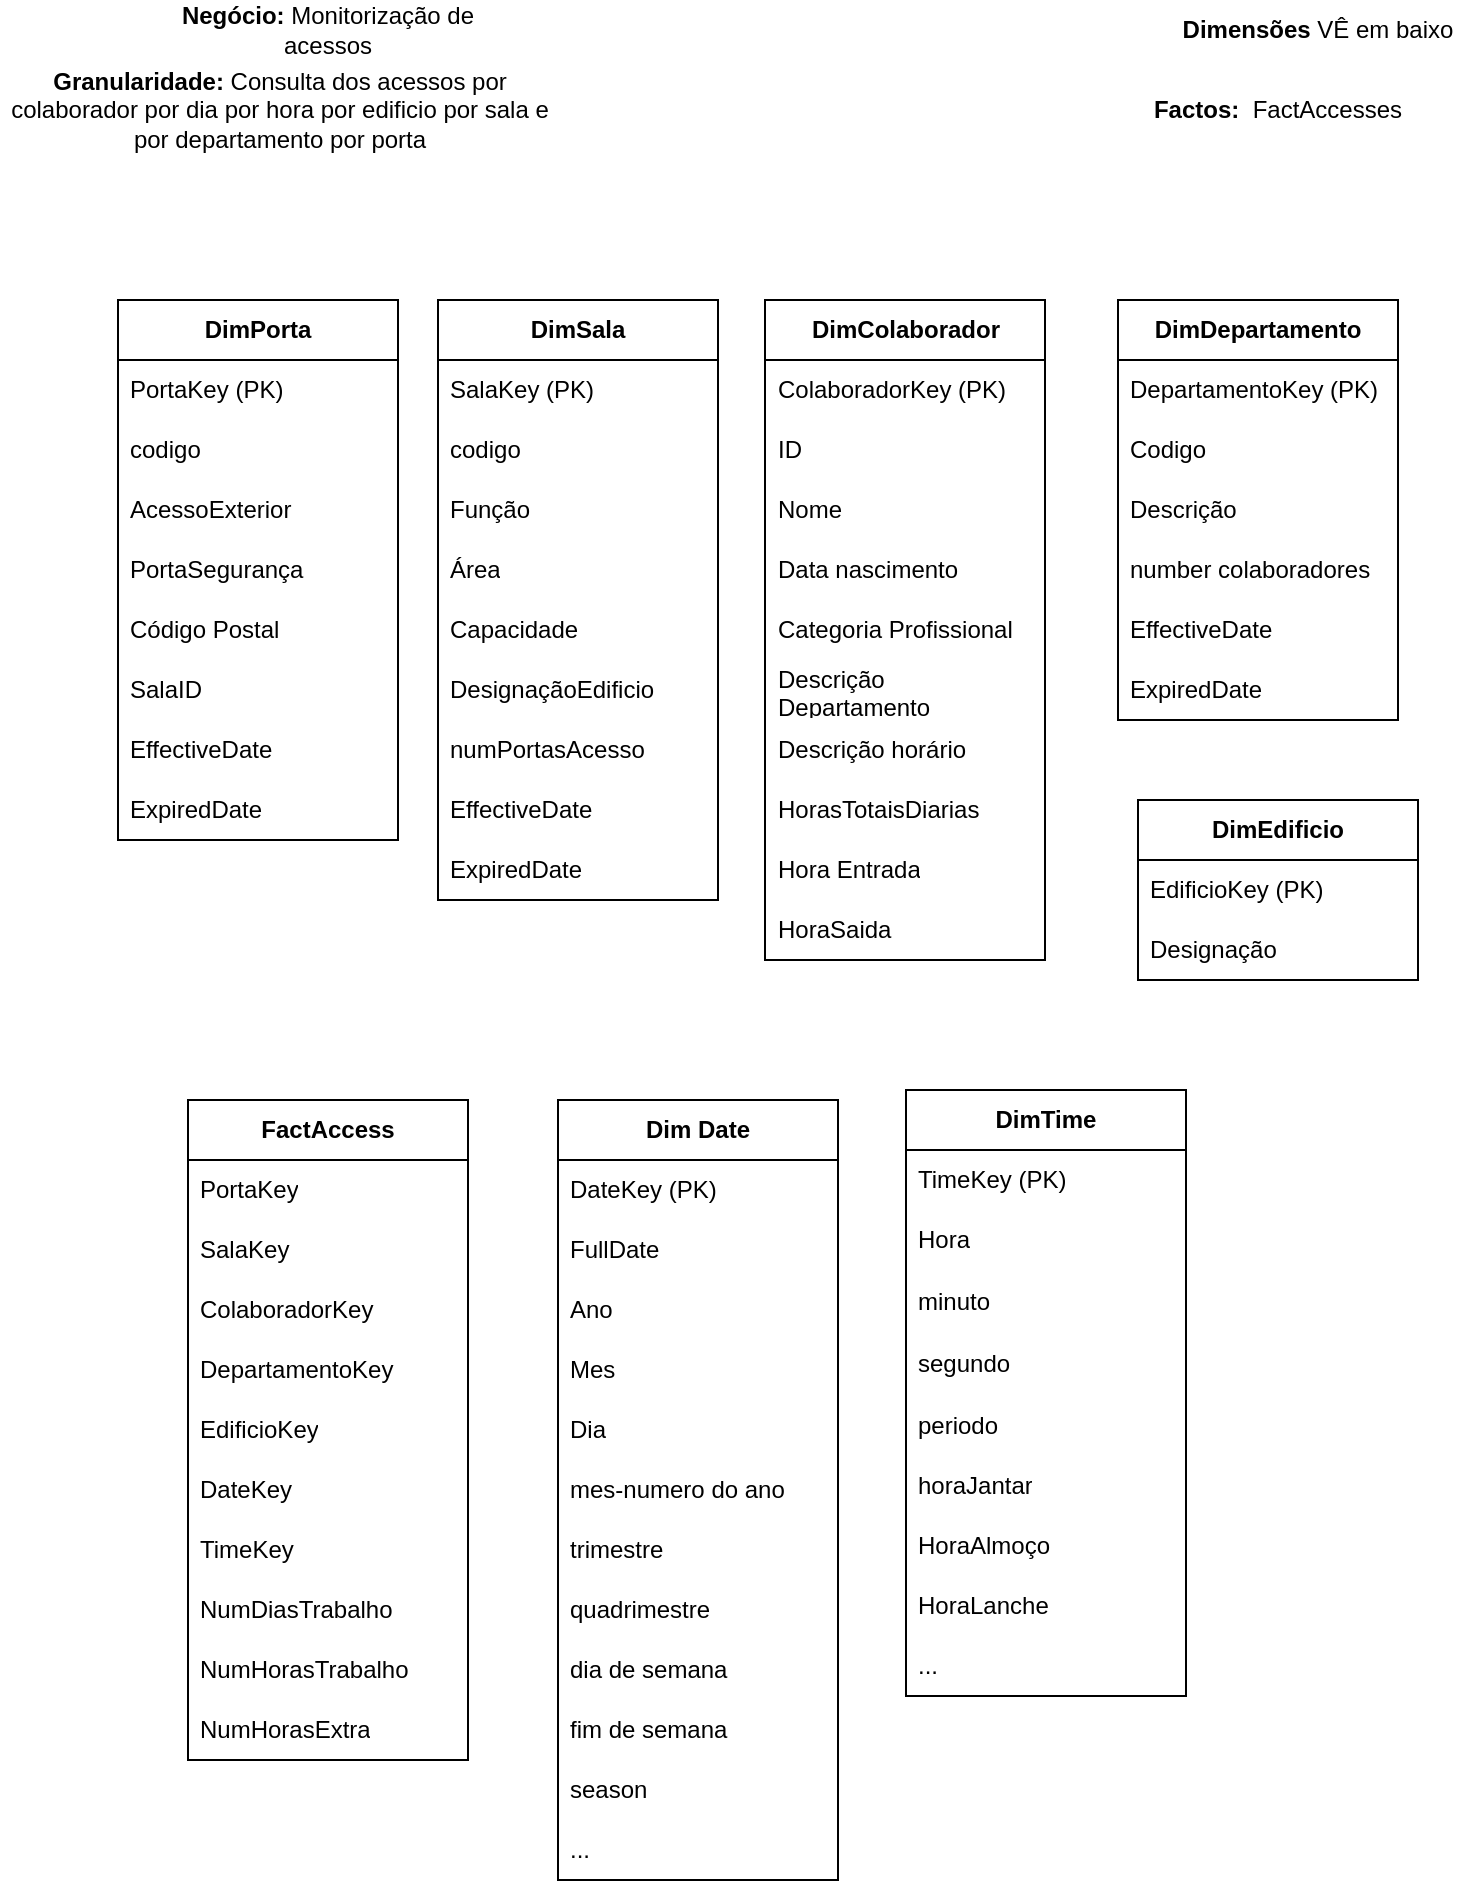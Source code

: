 <mxfile version="22.1.21" type="device">
  <diagram name="Página-1" id="fj8vZsFresX2z3RtOBZb">
    <mxGraphModel dx="1877" dy="629" grid="1" gridSize="10" guides="1" tooltips="1" connect="1" arrows="1" fold="1" page="1" pageScale="1" pageWidth="827" pageHeight="1169" math="0" shadow="0">
      <root>
        <mxCell id="0" />
        <mxCell id="1" parent="0" />
        <mxCell id="hYLoNmgQzDPES-eJmYrC-1" value="&lt;b&gt;Negócio: &lt;/b&gt;Monitorização de acessos" style="text;html=1;strokeColor=none;fillColor=none;align=center;verticalAlign=middle;whiteSpace=wrap;rounded=0;" vertex="1" parent="1">
          <mxGeometry x="30" y="40" width="190" height="30" as="geometry" />
        </mxCell>
        <mxCell id="hYLoNmgQzDPES-eJmYrC-2" value="&lt;b&gt;Granularidade: &lt;/b&gt;Consulta dos acessos por colaborador por dia por hora por edificio por sala e por departamento por porta" style="text;html=1;strokeColor=none;fillColor=none;align=center;verticalAlign=middle;whiteSpace=wrap;rounded=0;" vertex="1" parent="1">
          <mxGeometry x="-39" y="70" width="280" height="50" as="geometry" />
        </mxCell>
        <mxCell id="hYLoNmgQzDPES-eJmYrC-3" value="&lt;b&gt;Dimensões &lt;/b&gt;VÊ em baixo" style="text;html=1;strokeColor=none;fillColor=none;align=center;verticalAlign=middle;whiteSpace=wrap;rounded=0;" vertex="1" parent="1">
          <mxGeometry x="550" y="40" width="140" height="30" as="geometry" />
        </mxCell>
        <mxCell id="hYLoNmgQzDPES-eJmYrC-4" value="&lt;b&gt;Factos:&amp;nbsp; &lt;/b&gt;FactAccesses" style="text;html=1;strokeColor=none;fillColor=none;align=center;verticalAlign=middle;whiteSpace=wrap;rounded=0;" vertex="1" parent="1">
          <mxGeometry x="510" y="80" width="180" height="30" as="geometry" />
        </mxCell>
        <mxCell id="hYLoNmgQzDPES-eJmYrC-5" value="&lt;b&gt;DimPorta&lt;/b&gt;" style="swimlane;fontStyle=0;childLayout=stackLayout;horizontal=1;startSize=30;horizontalStack=0;resizeParent=1;resizeParentMax=0;resizeLast=0;collapsible=1;marginBottom=0;whiteSpace=wrap;html=1;" vertex="1" parent="1">
          <mxGeometry x="20" y="190" width="140" height="270" as="geometry" />
        </mxCell>
        <mxCell id="hYLoNmgQzDPES-eJmYrC-6" value="PortaKey (PK)" style="text;strokeColor=none;fillColor=none;align=left;verticalAlign=middle;spacingLeft=4;spacingRight=4;overflow=hidden;points=[[0,0.5],[1,0.5]];portConstraint=eastwest;rotatable=0;whiteSpace=wrap;html=1;" vertex="1" parent="hYLoNmgQzDPES-eJmYrC-5">
          <mxGeometry y="30" width="140" height="30" as="geometry" />
        </mxCell>
        <mxCell id="hYLoNmgQzDPES-eJmYrC-7" value="codigo" style="text;strokeColor=none;fillColor=none;align=left;verticalAlign=middle;spacingLeft=4;spacingRight=4;overflow=hidden;points=[[0,0.5],[1,0.5]];portConstraint=eastwest;rotatable=0;whiteSpace=wrap;html=1;" vertex="1" parent="hYLoNmgQzDPES-eJmYrC-5">
          <mxGeometry y="60" width="140" height="30" as="geometry" />
        </mxCell>
        <mxCell id="hYLoNmgQzDPES-eJmYrC-8" value="AcessoExterior" style="text;strokeColor=none;fillColor=none;align=left;verticalAlign=middle;spacingLeft=4;spacingRight=4;overflow=hidden;points=[[0,0.5],[1,0.5]];portConstraint=eastwest;rotatable=0;whiteSpace=wrap;html=1;" vertex="1" parent="hYLoNmgQzDPES-eJmYrC-5">
          <mxGeometry y="90" width="140" height="30" as="geometry" />
        </mxCell>
        <mxCell id="hYLoNmgQzDPES-eJmYrC-9" value="PortaSegurança" style="text;strokeColor=none;fillColor=none;align=left;verticalAlign=middle;spacingLeft=4;spacingRight=4;overflow=hidden;points=[[0,0.5],[1,0.5]];portConstraint=eastwest;rotatable=0;whiteSpace=wrap;html=1;" vertex="1" parent="hYLoNmgQzDPES-eJmYrC-5">
          <mxGeometry y="120" width="140" height="30" as="geometry" />
        </mxCell>
        <mxCell id="hYLoNmgQzDPES-eJmYrC-10" value="Código Postal" style="text;strokeColor=none;fillColor=none;align=left;verticalAlign=middle;spacingLeft=4;spacingRight=4;overflow=hidden;points=[[0,0.5],[1,0.5]];portConstraint=eastwest;rotatable=0;whiteSpace=wrap;html=1;" vertex="1" parent="hYLoNmgQzDPES-eJmYrC-5">
          <mxGeometry y="150" width="140" height="30" as="geometry" />
        </mxCell>
        <mxCell id="hYLoNmgQzDPES-eJmYrC-11" value="SalaID" style="text;strokeColor=none;fillColor=none;align=left;verticalAlign=middle;spacingLeft=4;spacingRight=4;overflow=hidden;points=[[0,0.5],[1,0.5]];portConstraint=eastwest;rotatable=0;whiteSpace=wrap;html=1;" vertex="1" parent="hYLoNmgQzDPES-eJmYrC-5">
          <mxGeometry y="180" width="140" height="30" as="geometry" />
        </mxCell>
        <mxCell id="hYLoNmgQzDPES-eJmYrC-15" value="EffectiveDate" style="text;strokeColor=none;fillColor=none;align=left;verticalAlign=middle;spacingLeft=4;spacingRight=4;overflow=hidden;points=[[0,0.5],[1,0.5]];portConstraint=eastwest;rotatable=0;whiteSpace=wrap;html=1;" vertex="1" parent="hYLoNmgQzDPES-eJmYrC-5">
          <mxGeometry y="210" width="140" height="30" as="geometry" />
        </mxCell>
        <mxCell id="hYLoNmgQzDPES-eJmYrC-16" value="ExpiredDate" style="text;strokeColor=none;fillColor=none;align=left;verticalAlign=middle;spacingLeft=4;spacingRight=4;overflow=hidden;points=[[0,0.5],[1,0.5]];portConstraint=eastwest;rotatable=0;whiteSpace=wrap;html=1;" vertex="1" parent="hYLoNmgQzDPES-eJmYrC-5">
          <mxGeometry y="240" width="140" height="30" as="geometry" />
        </mxCell>
        <mxCell id="hYLoNmgQzDPES-eJmYrC-17" value="&lt;b&gt;DimSala&lt;/b&gt;" style="swimlane;fontStyle=0;childLayout=stackLayout;horizontal=1;startSize=30;horizontalStack=0;resizeParent=1;resizeParentMax=0;resizeLast=0;collapsible=1;marginBottom=0;whiteSpace=wrap;html=1;" vertex="1" parent="1">
          <mxGeometry x="180" y="190" width="140" height="300" as="geometry" />
        </mxCell>
        <mxCell id="hYLoNmgQzDPES-eJmYrC-18" value="SalaKey (PK)" style="text;strokeColor=none;fillColor=none;align=left;verticalAlign=middle;spacingLeft=4;spacingRight=4;overflow=hidden;points=[[0,0.5],[1,0.5]];portConstraint=eastwest;rotatable=0;whiteSpace=wrap;html=1;" vertex="1" parent="hYLoNmgQzDPES-eJmYrC-17">
          <mxGeometry y="30" width="140" height="30" as="geometry" />
        </mxCell>
        <mxCell id="hYLoNmgQzDPES-eJmYrC-19" value="codigo" style="text;strokeColor=none;fillColor=none;align=left;verticalAlign=middle;spacingLeft=4;spacingRight=4;overflow=hidden;points=[[0,0.5],[1,0.5]];portConstraint=eastwest;rotatable=0;whiteSpace=wrap;html=1;" vertex="1" parent="hYLoNmgQzDPES-eJmYrC-17">
          <mxGeometry y="60" width="140" height="30" as="geometry" />
        </mxCell>
        <mxCell id="hYLoNmgQzDPES-eJmYrC-20" value="Função" style="text;strokeColor=none;fillColor=none;align=left;verticalAlign=middle;spacingLeft=4;spacingRight=4;overflow=hidden;points=[[0,0.5],[1,0.5]];portConstraint=eastwest;rotatable=0;whiteSpace=wrap;html=1;" vertex="1" parent="hYLoNmgQzDPES-eJmYrC-17">
          <mxGeometry y="90" width="140" height="30" as="geometry" />
        </mxCell>
        <mxCell id="hYLoNmgQzDPES-eJmYrC-21" value="Área" style="text;strokeColor=none;fillColor=none;align=left;verticalAlign=middle;spacingLeft=4;spacingRight=4;overflow=hidden;points=[[0,0.5],[1,0.5]];portConstraint=eastwest;rotatable=0;whiteSpace=wrap;html=1;" vertex="1" parent="hYLoNmgQzDPES-eJmYrC-17">
          <mxGeometry y="120" width="140" height="30" as="geometry" />
        </mxCell>
        <mxCell id="hYLoNmgQzDPES-eJmYrC-22" value="Capacidade" style="text;strokeColor=none;fillColor=none;align=left;verticalAlign=middle;spacingLeft=4;spacingRight=4;overflow=hidden;points=[[0,0.5],[1,0.5]];portConstraint=eastwest;rotatable=0;whiteSpace=wrap;html=1;" vertex="1" parent="hYLoNmgQzDPES-eJmYrC-17">
          <mxGeometry y="150" width="140" height="30" as="geometry" />
        </mxCell>
        <mxCell id="hYLoNmgQzDPES-eJmYrC-23" value="DesignaçãoEdificio" style="text;strokeColor=none;fillColor=none;align=left;verticalAlign=middle;spacingLeft=4;spacingRight=4;overflow=hidden;points=[[0,0.5],[1,0.5]];portConstraint=eastwest;rotatable=0;whiteSpace=wrap;html=1;" vertex="1" parent="hYLoNmgQzDPES-eJmYrC-17">
          <mxGeometry y="180" width="140" height="30" as="geometry" />
        </mxCell>
        <mxCell id="hYLoNmgQzDPES-eJmYrC-24" value="numPortasAcesso" style="text;strokeColor=none;fillColor=none;align=left;verticalAlign=middle;spacingLeft=4;spacingRight=4;overflow=hidden;points=[[0,0.5],[1,0.5]];portConstraint=eastwest;rotatable=0;whiteSpace=wrap;html=1;" vertex="1" parent="hYLoNmgQzDPES-eJmYrC-17">
          <mxGeometry y="210" width="140" height="30" as="geometry" />
        </mxCell>
        <mxCell id="hYLoNmgQzDPES-eJmYrC-25" value="EffectiveDate" style="text;strokeColor=none;fillColor=none;align=left;verticalAlign=middle;spacingLeft=4;spacingRight=4;overflow=hidden;points=[[0,0.5],[1,0.5]];portConstraint=eastwest;rotatable=0;whiteSpace=wrap;html=1;" vertex="1" parent="hYLoNmgQzDPES-eJmYrC-17">
          <mxGeometry y="240" width="140" height="30" as="geometry" />
        </mxCell>
        <mxCell id="hYLoNmgQzDPES-eJmYrC-26" value="ExpiredDate" style="text;strokeColor=none;fillColor=none;align=left;verticalAlign=middle;spacingLeft=4;spacingRight=4;overflow=hidden;points=[[0,0.5],[1,0.5]];portConstraint=eastwest;rotatable=0;whiteSpace=wrap;html=1;" vertex="1" parent="hYLoNmgQzDPES-eJmYrC-17">
          <mxGeometry y="270" width="140" height="30" as="geometry" />
        </mxCell>
        <mxCell id="hYLoNmgQzDPES-eJmYrC-27" value="&lt;b&gt;DimColaborador&lt;/b&gt;" style="swimlane;fontStyle=0;childLayout=stackLayout;horizontal=1;startSize=30;horizontalStack=0;resizeParent=1;resizeParentMax=0;resizeLast=0;collapsible=1;marginBottom=0;whiteSpace=wrap;html=1;" vertex="1" parent="1">
          <mxGeometry x="343.5" y="190" width="140" height="330" as="geometry" />
        </mxCell>
        <mxCell id="hYLoNmgQzDPES-eJmYrC-28" value="ColaboradorKey (PK)" style="text;strokeColor=none;fillColor=none;align=left;verticalAlign=middle;spacingLeft=4;spacingRight=4;overflow=hidden;points=[[0,0.5],[1,0.5]];portConstraint=eastwest;rotatable=0;whiteSpace=wrap;html=1;" vertex="1" parent="hYLoNmgQzDPES-eJmYrC-27">
          <mxGeometry y="30" width="140" height="30" as="geometry" />
        </mxCell>
        <mxCell id="hYLoNmgQzDPES-eJmYrC-29" value="ID" style="text;strokeColor=none;fillColor=none;align=left;verticalAlign=middle;spacingLeft=4;spacingRight=4;overflow=hidden;points=[[0,0.5],[1,0.5]];portConstraint=eastwest;rotatable=0;whiteSpace=wrap;html=1;" vertex="1" parent="hYLoNmgQzDPES-eJmYrC-27">
          <mxGeometry y="60" width="140" height="30" as="geometry" />
        </mxCell>
        <mxCell id="hYLoNmgQzDPES-eJmYrC-30" value="Nome" style="text;strokeColor=none;fillColor=none;align=left;verticalAlign=middle;spacingLeft=4;spacingRight=4;overflow=hidden;points=[[0,0.5],[1,0.5]];portConstraint=eastwest;rotatable=0;whiteSpace=wrap;html=1;" vertex="1" parent="hYLoNmgQzDPES-eJmYrC-27">
          <mxGeometry y="90" width="140" height="30" as="geometry" />
        </mxCell>
        <mxCell id="hYLoNmgQzDPES-eJmYrC-31" value="Data nascimento" style="text;strokeColor=none;fillColor=none;align=left;verticalAlign=middle;spacingLeft=4;spacingRight=4;overflow=hidden;points=[[0,0.5],[1,0.5]];portConstraint=eastwest;rotatable=0;whiteSpace=wrap;html=1;" vertex="1" parent="hYLoNmgQzDPES-eJmYrC-27">
          <mxGeometry y="120" width="140" height="30" as="geometry" />
        </mxCell>
        <mxCell id="hYLoNmgQzDPES-eJmYrC-32" value="Categoria Profissional" style="text;strokeColor=none;fillColor=none;align=left;verticalAlign=middle;spacingLeft=4;spacingRight=4;overflow=hidden;points=[[0,0.5],[1,0.5]];portConstraint=eastwest;rotatable=0;whiteSpace=wrap;html=1;" vertex="1" parent="hYLoNmgQzDPES-eJmYrC-27">
          <mxGeometry y="150" width="140" height="30" as="geometry" />
        </mxCell>
        <mxCell id="hYLoNmgQzDPES-eJmYrC-33" value="Descrição Departamento" style="text;strokeColor=none;fillColor=none;align=left;verticalAlign=middle;spacingLeft=4;spacingRight=4;overflow=hidden;points=[[0,0.5],[1,0.5]];portConstraint=eastwest;rotatable=0;whiteSpace=wrap;html=1;" vertex="1" parent="hYLoNmgQzDPES-eJmYrC-27">
          <mxGeometry y="180" width="140" height="30" as="geometry" />
        </mxCell>
        <mxCell id="hYLoNmgQzDPES-eJmYrC-34" value="Descrição horário" style="text;strokeColor=none;fillColor=none;align=left;verticalAlign=middle;spacingLeft=4;spacingRight=4;overflow=hidden;points=[[0,0.5],[1,0.5]];portConstraint=eastwest;rotatable=0;whiteSpace=wrap;html=1;" vertex="1" parent="hYLoNmgQzDPES-eJmYrC-27">
          <mxGeometry y="210" width="140" height="30" as="geometry" />
        </mxCell>
        <mxCell id="hYLoNmgQzDPES-eJmYrC-86" value="HorasTotaisDiarias" style="text;strokeColor=none;fillColor=none;align=left;verticalAlign=middle;spacingLeft=4;spacingRight=4;overflow=hidden;points=[[0,0.5],[1,0.5]];portConstraint=eastwest;rotatable=0;whiteSpace=wrap;html=1;" vertex="1" parent="hYLoNmgQzDPES-eJmYrC-27">
          <mxGeometry y="240" width="140" height="30" as="geometry" />
        </mxCell>
        <mxCell id="hYLoNmgQzDPES-eJmYrC-87" value="Hora Entrada" style="text;strokeColor=none;fillColor=none;align=left;verticalAlign=middle;spacingLeft=4;spacingRight=4;overflow=hidden;points=[[0,0.5],[1,0.5]];portConstraint=eastwest;rotatable=0;whiteSpace=wrap;html=1;" vertex="1" parent="hYLoNmgQzDPES-eJmYrC-27">
          <mxGeometry y="270" width="140" height="30" as="geometry" />
        </mxCell>
        <mxCell id="hYLoNmgQzDPES-eJmYrC-88" value="HoraSaida" style="text;strokeColor=none;fillColor=none;align=left;verticalAlign=middle;spacingLeft=4;spacingRight=4;overflow=hidden;points=[[0,0.5],[1,0.5]];portConstraint=eastwest;rotatable=0;whiteSpace=wrap;html=1;" vertex="1" parent="hYLoNmgQzDPES-eJmYrC-27">
          <mxGeometry y="300" width="140" height="30" as="geometry" />
        </mxCell>
        <mxCell id="hYLoNmgQzDPES-eJmYrC-45" value="&lt;b&gt;FactAccess&lt;/b&gt;" style="swimlane;fontStyle=0;childLayout=stackLayout;horizontal=1;startSize=30;horizontalStack=0;resizeParent=1;resizeParentMax=0;resizeLast=0;collapsible=1;marginBottom=0;whiteSpace=wrap;html=1;" vertex="1" parent="1">
          <mxGeometry x="55" y="590" width="140" height="330" as="geometry" />
        </mxCell>
        <mxCell id="hYLoNmgQzDPES-eJmYrC-46" value="PortaKey" style="text;strokeColor=none;fillColor=none;align=left;verticalAlign=middle;spacingLeft=4;spacingRight=4;overflow=hidden;points=[[0,0.5],[1,0.5]];portConstraint=eastwest;rotatable=0;whiteSpace=wrap;html=1;" vertex="1" parent="hYLoNmgQzDPES-eJmYrC-45">
          <mxGeometry y="30" width="140" height="30" as="geometry" />
        </mxCell>
        <mxCell id="hYLoNmgQzDPES-eJmYrC-106" value="SalaKey" style="text;strokeColor=none;fillColor=none;align=left;verticalAlign=middle;spacingLeft=4;spacingRight=4;overflow=hidden;points=[[0,0.5],[1,0.5]];portConstraint=eastwest;rotatable=0;whiteSpace=wrap;html=1;" vertex="1" parent="hYLoNmgQzDPES-eJmYrC-45">
          <mxGeometry y="60" width="140" height="30" as="geometry" />
        </mxCell>
        <mxCell id="hYLoNmgQzDPES-eJmYrC-107" value="ColaboradorKey" style="text;strokeColor=none;fillColor=none;align=left;verticalAlign=middle;spacingLeft=4;spacingRight=4;overflow=hidden;points=[[0,0.5],[1,0.5]];portConstraint=eastwest;rotatable=0;whiteSpace=wrap;html=1;" vertex="1" parent="hYLoNmgQzDPES-eJmYrC-45">
          <mxGeometry y="90" width="140" height="30" as="geometry" />
        </mxCell>
        <mxCell id="hYLoNmgQzDPES-eJmYrC-108" value="DepartamentoKey" style="text;strokeColor=none;fillColor=none;align=left;verticalAlign=middle;spacingLeft=4;spacingRight=4;overflow=hidden;points=[[0,0.5],[1,0.5]];portConstraint=eastwest;rotatable=0;whiteSpace=wrap;html=1;" vertex="1" parent="hYLoNmgQzDPES-eJmYrC-45">
          <mxGeometry y="120" width="140" height="30" as="geometry" />
        </mxCell>
        <mxCell id="hYLoNmgQzDPES-eJmYrC-109" value="EdificioKey" style="text;strokeColor=none;fillColor=none;align=left;verticalAlign=middle;spacingLeft=4;spacingRight=4;overflow=hidden;points=[[0,0.5],[1,0.5]];portConstraint=eastwest;rotatable=0;whiteSpace=wrap;html=1;" vertex="1" parent="hYLoNmgQzDPES-eJmYrC-45">
          <mxGeometry y="150" width="140" height="30" as="geometry" />
        </mxCell>
        <mxCell id="hYLoNmgQzDPES-eJmYrC-51" value="DateKey&amp;nbsp;" style="text;strokeColor=none;fillColor=none;align=left;verticalAlign=middle;spacingLeft=4;spacingRight=4;overflow=hidden;points=[[0,0.5],[1,0.5]];portConstraint=eastwest;rotatable=0;whiteSpace=wrap;html=1;" vertex="1" parent="hYLoNmgQzDPES-eJmYrC-45">
          <mxGeometry y="180" width="140" height="30" as="geometry" />
        </mxCell>
        <mxCell id="hYLoNmgQzDPES-eJmYrC-53" value="TimeKey" style="text;strokeColor=none;fillColor=none;align=left;verticalAlign=middle;spacingLeft=4;spacingRight=4;overflow=hidden;points=[[0,0.5],[1,0.5]];portConstraint=eastwest;rotatable=0;whiteSpace=wrap;html=1;" vertex="1" parent="hYLoNmgQzDPES-eJmYrC-45">
          <mxGeometry y="210" width="140" height="30" as="geometry" />
        </mxCell>
        <mxCell id="hYLoNmgQzDPES-eJmYrC-112" value="NumDiasTrabalho" style="text;strokeColor=none;fillColor=none;align=left;verticalAlign=middle;spacingLeft=4;spacingRight=4;overflow=hidden;points=[[0,0.5],[1,0.5]];portConstraint=eastwest;rotatable=0;whiteSpace=wrap;html=1;" vertex="1" parent="hYLoNmgQzDPES-eJmYrC-45">
          <mxGeometry y="240" width="140" height="30" as="geometry" />
        </mxCell>
        <mxCell id="hYLoNmgQzDPES-eJmYrC-113" value="NumHorasTrabalho" style="text;strokeColor=none;fillColor=none;align=left;verticalAlign=middle;spacingLeft=4;spacingRight=4;overflow=hidden;points=[[0,0.5],[1,0.5]];portConstraint=eastwest;rotatable=0;whiteSpace=wrap;html=1;" vertex="1" parent="hYLoNmgQzDPES-eJmYrC-45">
          <mxGeometry y="270" width="140" height="30" as="geometry" />
        </mxCell>
        <mxCell id="hYLoNmgQzDPES-eJmYrC-114" value="NumHorasExtra" style="text;strokeColor=none;fillColor=none;align=left;verticalAlign=middle;spacingLeft=4;spacingRight=4;overflow=hidden;points=[[0,0.5],[1,0.5]];portConstraint=eastwest;rotatable=0;whiteSpace=wrap;html=1;" vertex="1" parent="hYLoNmgQzDPES-eJmYrC-45">
          <mxGeometry y="300" width="140" height="30" as="geometry" />
        </mxCell>
        <mxCell id="hYLoNmgQzDPES-eJmYrC-63" value="&lt;b&gt;DimTime&lt;/b&gt;" style="swimlane;fontStyle=0;childLayout=stackLayout;horizontal=1;startSize=30;horizontalStack=0;resizeParent=1;resizeParentMax=0;resizeLast=0;collapsible=1;marginBottom=0;whiteSpace=wrap;html=1;" vertex="1" parent="1">
          <mxGeometry x="414" y="585" width="140" height="303" as="geometry" />
        </mxCell>
        <mxCell id="hYLoNmgQzDPES-eJmYrC-64" value="TimeKey (PK)" style="text;strokeColor=none;fillColor=none;align=left;verticalAlign=middle;spacingLeft=4;spacingRight=4;overflow=hidden;points=[[0,0.5],[1,0.5]];portConstraint=eastwest;rotatable=0;whiteSpace=wrap;html=1;" vertex="1" parent="hYLoNmgQzDPES-eJmYrC-63">
          <mxGeometry y="30" width="140" height="30" as="geometry" />
        </mxCell>
        <mxCell id="hYLoNmgQzDPES-eJmYrC-65" value="Hora" style="text;strokeColor=none;fillColor=none;align=left;verticalAlign=middle;spacingLeft=4;spacingRight=4;overflow=hidden;points=[[0,0.5],[1,0.5]];portConstraint=eastwest;rotatable=0;whiteSpace=wrap;html=1;" vertex="1" parent="hYLoNmgQzDPES-eJmYrC-63">
          <mxGeometry y="60" width="140" height="30" as="geometry" />
        </mxCell>
        <mxCell id="hYLoNmgQzDPES-eJmYrC-66" value="minuto" style="text;strokeColor=none;fillColor=none;align=left;verticalAlign=middle;spacingLeft=4;spacingRight=4;overflow=hidden;points=[[0,0.5],[1,0.5]];portConstraint=eastwest;rotatable=0;whiteSpace=wrap;html=1;" vertex="1" parent="hYLoNmgQzDPES-eJmYrC-63">
          <mxGeometry y="90" width="140" height="31" as="geometry" />
        </mxCell>
        <mxCell id="hYLoNmgQzDPES-eJmYrC-67" value="segundo" style="text;strokeColor=none;fillColor=none;align=left;verticalAlign=middle;spacingLeft=4;spacingRight=4;overflow=hidden;points=[[0,0.5],[1,0.5]];portConstraint=eastwest;rotatable=0;whiteSpace=wrap;html=1;" vertex="1" parent="hYLoNmgQzDPES-eJmYrC-63">
          <mxGeometry y="121" width="140" height="31" as="geometry" />
        </mxCell>
        <mxCell id="hYLoNmgQzDPES-eJmYrC-68" value="periodo" style="text;strokeColor=none;fillColor=none;align=left;verticalAlign=middle;spacingLeft=4;spacingRight=4;overflow=hidden;points=[[0,0.5],[1,0.5]];portConstraint=eastwest;rotatable=0;whiteSpace=wrap;html=1;" vertex="1" parent="hYLoNmgQzDPES-eJmYrC-63">
          <mxGeometry y="152" width="140" height="31" as="geometry" />
        </mxCell>
        <mxCell id="hYLoNmgQzDPES-eJmYrC-69" value="horaJantar" style="text;strokeColor=none;fillColor=none;align=left;verticalAlign=middle;spacingLeft=4;spacingRight=4;overflow=hidden;points=[[0,0.5],[1,0.5]];portConstraint=eastwest;rotatable=0;whiteSpace=wrap;html=1;" vertex="1" parent="hYLoNmgQzDPES-eJmYrC-63">
          <mxGeometry y="183" width="140" height="30" as="geometry" />
        </mxCell>
        <mxCell id="hYLoNmgQzDPES-eJmYrC-70" value="HoraAlmoço" style="text;strokeColor=none;fillColor=none;align=left;verticalAlign=middle;spacingLeft=4;spacingRight=4;overflow=hidden;points=[[0,0.5],[1,0.5]];portConstraint=eastwest;rotatable=0;whiteSpace=wrap;html=1;" vertex="1" parent="hYLoNmgQzDPES-eJmYrC-63">
          <mxGeometry y="213" width="140" height="30" as="geometry" />
        </mxCell>
        <mxCell id="hYLoNmgQzDPES-eJmYrC-71" value="HoraLanche" style="text;strokeColor=none;fillColor=none;align=left;verticalAlign=middle;spacingLeft=4;spacingRight=4;overflow=hidden;points=[[0,0.5],[1,0.5]];portConstraint=eastwest;rotatable=0;whiteSpace=wrap;html=1;" vertex="1" parent="hYLoNmgQzDPES-eJmYrC-63">
          <mxGeometry y="243" width="140" height="30" as="geometry" />
        </mxCell>
        <mxCell id="hYLoNmgQzDPES-eJmYrC-72" value="..." style="text;strokeColor=none;fillColor=none;align=left;verticalAlign=middle;spacingLeft=4;spacingRight=4;overflow=hidden;points=[[0,0.5],[1,0.5]];portConstraint=eastwest;rotatable=0;whiteSpace=wrap;html=1;" vertex="1" parent="hYLoNmgQzDPES-eJmYrC-63">
          <mxGeometry y="273" width="140" height="30" as="geometry" />
        </mxCell>
        <mxCell id="hYLoNmgQzDPES-eJmYrC-73" value="&lt;b&gt;Dim Date&lt;/b&gt;" style="swimlane;fontStyle=0;childLayout=stackLayout;horizontal=1;startSize=30;horizontalStack=0;resizeParent=1;resizeParentMax=0;resizeLast=0;collapsible=1;marginBottom=0;whiteSpace=wrap;html=1;" vertex="1" parent="1">
          <mxGeometry x="240" y="590" width="140" height="390" as="geometry" />
        </mxCell>
        <mxCell id="hYLoNmgQzDPES-eJmYrC-74" value="DateKey (PK)" style="text;strokeColor=none;fillColor=none;align=left;verticalAlign=middle;spacingLeft=4;spacingRight=4;overflow=hidden;points=[[0,0.5],[1,0.5]];portConstraint=eastwest;rotatable=0;whiteSpace=wrap;html=1;" vertex="1" parent="hYLoNmgQzDPES-eJmYrC-73">
          <mxGeometry y="30" width="140" height="30" as="geometry" />
        </mxCell>
        <mxCell id="hYLoNmgQzDPES-eJmYrC-75" value="FullDate" style="text;strokeColor=none;fillColor=none;align=left;verticalAlign=middle;spacingLeft=4;spacingRight=4;overflow=hidden;points=[[0,0.5],[1,0.5]];portConstraint=eastwest;rotatable=0;whiteSpace=wrap;html=1;" vertex="1" parent="hYLoNmgQzDPES-eJmYrC-73">
          <mxGeometry y="60" width="140" height="30" as="geometry" />
        </mxCell>
        <mxCell id="hYLoNmgQzDPES-eJmYrC-76" value="Ano" style="text;strokeColor=none;fillColor=none;align=left;verticalAlign=middle;spacingLeft=4;spacingRight=4;overflow=hidden;points=[[0,0.5],[1,0.5]];portConstraint=eastwest;rotatable=0;whiteSpace=wrap;html=1;" vertex="1" parent="hYLoNmgQzDPES-eJmYrC-73">
          <mxGeometry y="90" width="140" height="30" as="geometry" />
        </mxCell>
        <mxCell id="hYLoNmgQzDPES-eJmYrC-77" value="Mes" style="text;strokeColor=none;fillColor=none;align=left;verticalAlign=middle;spacingLeft=4;spacingRight=4;overflow=hidden;points=[[0,0.5],[1,0.5]];portConstraint=eastwest;rotatable=0;whiteSpace=wrap;html=1;" vertex="1" parent="hYLoNmgQzDPES-eJmYrC-73">
          <mxGeometry y="120" width="140" height="30" as="geometry" />
        </mxCell>
        <mxCell id="hYLoNmgQzDPES-eJmYrC-78" value="Dia" style="text;strokeColor=none;fillColor=none;align=left;verticalAlign=middle;spacingLeft=4;spacingRight=4;overflow=hidden;points=[[0,0.5],[1,0.5]];portConstraint=eastwest;rotatable=0;whiteSpace=wrap;html=1;" vertex="1" parent="hYLoNmgQzDPES-eJmYrC-73">
          <mxGeometry y="150" width="140" height="30" as="geometry" />
        </mxCell>
        <mxCell id="hYLoNmgQzDPES-eJmYrC-79" value="mes-numero do ano" style="text;strokeColor=none;fillColor=none;align=left;verticalAlign=middle;spacingLeft=4;spacingRight=4;overflow=hidden;points=[[0,0.5],[1,0.5]];portConstraint=eastwest;rotatable=0;whiteSpace=wrap;html=1;" vertex="1" parent="hYLoNmgQzDPES-eJmYrC-73">
          <mxGeometry y="180" width="140" height="30" as="geometry" />
        </mxCell>
        <mxCell id="hYLoNmgQzDPES-eJmYrC-80" value="trimestre" style="text;strokeColor=none;fillColor=none;align=left;verticalAlign=middle;spacingLeft=4;spacingRight=4;overflow=hidden;points=[[0,0.5],[1,0.5]];portConstraint=eastwest;rotatable=0;whiteSpace=wrap;html=1;" vertex="1" parent="hYLoNmgQzDPES-eJmYrC-73">
          <mxGeometry y="210" width="140" height="30" as="geometry" />
        </mxCell>
        <mxCell id="hYLoNmgQzDPES-eJmYrC-81" value="quadrimestre" style="text;strokeColor=none;fillColor=none;align=left;verticalAlign=middle;spacingLeft=4;spacingRight=4;overflow=hidden;points=[[0,0.5],[1,0.5]];portConstraint=eastwest;rotatable=0;whiteSpace=wrap;html=1;" vertex="1" parent="hYLoNmgQzDPES-eJmYrC-73">
          <mxGeometry y="240" width="140" height="30" as="geometry" />
        </mxCell>
        <mxCell id="hYLoNmgQzDPES-eJmYrC-82" value="dia de semana" style="text;strokeColor=none;fillColor=none;align=left;verticalAlign=middle;spacingLeft=4;spacingRight=4;overflow=hidden;points=[[0,0.5],[1,0.5]];portConstraint=eastwest;rotatable=0;whiteSpace=wrap;html=1;" vertex="1" parent="hYLoNmgQzDPES-eJmYrC-73">
          <mxGeometry y="270" width="140" height="30" as="geometry" />
        </mxCell>
        <mxCell id="hYLoNmgQzDPES-eJmYrC-83" value="fim de semana" style="text;strokeColor=none;fillColor=none;align=left;verticalAlign=middle;spacingLeft=4;spacingRight=4;overflow=hidden;points=[[0,0.5],[1,0.5]];portConstraint=eastwest;rotatable=0;whiteSpace=wrap;html=1;" vertex="1" parent="hYLoNmgQzDPES-eJmYrC-73">
          <mxGeometry y="300" width="140" height="30" as="geometry" />
        </mxCell>
        <mxCell id="hYLoNmgQzDPES-eJmYrC-84" value="season" style="text;strokeColor=none;fillColor=none;align=left;verticalAlign=middle;spacingLeft=4;spacingRight=4;overflow=hidden;points=[[0,0.5],[1,0.5]];portConstraint=eastwest;rotatable=0;whiteSpace=wrap;html=1;" vertex="1" parent="hYLoNmgQzDPES-eJmYrC-73">
          <mxGeometry y="330" width="140" height="30" as="geometry" />
        </mxCell>
        <mxCell id="hYLoNmgQzDPES-eJmYrC-85" value="..." style="text;strokeColor=none;fillColor=none;align=left;verticalAlign=middle;spacingLeft=4;spacingRight=4;overflow=hidden;points=[[0,0.5],[1,0.5]];portConstraint=eastwest;rotatable=0;whiteSpace=wrap;html=1;" vertex="1" parent="hYLoNmgQzDPES-eJmYrC-73">
          <mxGeometry y="360" width="140" height="30" as="geometry" />
        </mxCell>
        <mxCell id="hYLoNmgQzDPES-eJmYrC-89" value="&lt;b&gt;DimDepartamento&lt;/b&gt;" style="swimlane;fontStyle=0;childLayout=stackLayout;horizontal=1;startSize=30;horizontalStack=0;resizeParent=1;resizeParentMax=0;resizeLast=0;collapsible=1;marginBottom=0;whiteSpace=wrap;html=1;" vertex="1" parent="1">
          <mxGeometry x="520" y="190" width="140" height="210" as="geometry" />
        </mxCell>
        <mxCell id="hYLoNmgQzDPES-eJmYrC-90" value="DepartamentoKey (PK)" style="text;strokeColor=none;fillColor=none;align=left;verticalAlign=middle;spacingLeft=4;spacingRight=4;overflow=hidden;points=[[0,0.5],[1,0.5]];portConstraint=eastwest;rotatable=0;whiteSpace=wrap;html=1;" vertex="1" parent="hYLoNmgQzDPES-eJmYrC-89">
          <mxGeometry y="30" width="140" height="30" as="geometry" />
        </mxCell>
        <mxCell id="hYLoNmgQzDPES-eJmYrC-91" value="Codigo" style="text;strokeColor=none;fillColor=none;align=left;verticalAlign=middle;spacingLeft=4;spacingRight=4;overflow=hidden;points=[[0,0.5],[1,0.5]];portConstraint=eastwest;rotatable=0;whiteSpace=wrap;html=1;" vertex="1" parent="hYLoNmgQzDPES-eJmYrC-89">
          <mxGeometry y="60" width="140" height="30" as="geometry" />
        </mxCell>
        <mxCell id="hYLoNmgQzDPES-eJmYrC-92" value="Descrição" style="text;strokeColor=none;fillColor=none;align=left;verticalAlign=middle;spacingLeft=4;spacingRight=4;overflow=hidden;points=[[0,0.5],[1,0.5]];portConstraint=eastwest;rotatable=0;whiteSpace=wrap;html=1;" vertex="1" parent="hYLoNmgQzDPES-eJmYrC-89">
          <mxGeometry y="90" width="140" height="30" as="geometry" />
        </mxCell>
        <mxCell id="hYLoNmgQzDPES-eJmYrC-93" value="number colaboradores" style="text;strokeColor=none;fillColor=none;align=left;verticalAlign=middle;spacingLeft=4;spacingRight=4;overflow=hidden;points=[[0,0.5],[1,0.5]];portConstraint=eastwest;rotatable=0;whiteSpace=wrap;html=1;" vertex="1" parent="hYLoNmgQzDPES-eJmYrC-89">
          <mxGeometry y="120" width="140" height="30" as="geometry" />
        </mxCell>
        <mxCell id="hYLoNmgQzDPES-eJmYrC-97" value="EffectiveDate" style="text;strokeColor=none;fillColor=none;align=left;verticalAlign=middle;spacingLeft=4;spacingRight=4;overflow=hidden;points=[[0,0.5],[1,0.5]];portConstraint=eastwest;rotatable=0;whiteSpace=wrap;html=1;" vertex="1" parent="hYLoNmgQzDPES-eJmYrC-89">
          <mxGeometry y="150" width="140" height="30" as="geometry" />
        </mxCell>
        <mxCell id="hYLoNmgQzDPES-eJmYrC-98" value="ExpiredDate" style="text;strokeColor=none;fillColor=none;align=left;verticalAlign=middle;spacingLeft=4;spacingRight=4;overflow=hidden;points=[[0,0.5],[1,0.5]];portConstraint=eastwest;rotatable=0;whiteSpace=wrap;html=1;" vertex="1" parent="hYLoNmgQzDPES-eJmYrC-89">
          <mxGeometry y="180" width="140" height="30" as="geometry" />
        </mxCell>
        <mxCell id="hYLoNmgQzDPES-eJmYrC-99" value="&lt;b&gt;DimEdificio&lt;/b&gt;" style="swimlane;fontStyle=0;childLayout=stackLayout;horizontal=1;startSize=30;horizontalStack=0;resizeParent=1;resizeParentMax=0;resizeLast=0;collapsible=1;marginBottom=0;whiteSpace=wrap;html=1;" vertex="1" parent="1">
          <mxGeometry x="530" y="440" width="140" height="90" as="geometry" />
        </mxCell>
        <mxCell id="hYLoNmgQzDPES-eJmYrC-100" value="EdificioKey (PK)" style="text;strokeColor=none;fillColor=none;align=left;verticalAlign=middle;spacingLeft=4;spacingRight=4;overflow=hidden;points=[[0,0.5],[1,0.5]];portConstraint=eastwest;rotatable=0;whiteSpace=wrap;html=1;" vertex="1" parent="hYLoNmgQzDPES-eJmYrC-99">
          <mxGeometry y="30" width="140" height="30" as="geometry" />
        </mxCell>
        <mxCell id="hYLoNmgQzDPES-eJmYrC-101" value="Designação" style="text;strokeColor=none;fillColor=none;align=left;verticalAlign=middle;spacingLeft=4;spacingRight=4;overflow=hidden;points=[[0,0.5],[1,0.5]];portConstraint=eastwest;rotatable=0;whiteSpace=wrap;html=1;" vertex="1" parent="hYLoNmgQzDPES-eJmYrC-99">
          <mxGeometry y="60" width="140" height="30" as="geometry" />
        </mxCell>
      </root>
    </mxGraphModel>
  </diagram>
</mxfile>
